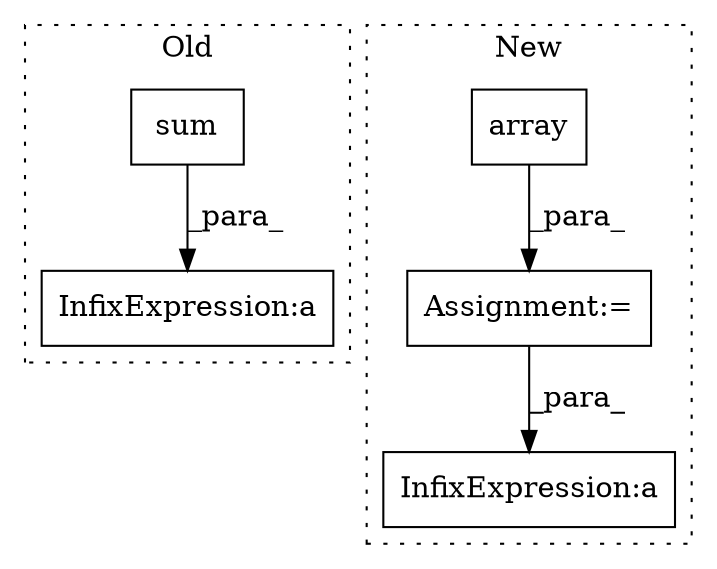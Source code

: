 digraph G {
subgraph cluster0 {
1 [label="sum" a="32" s="2629" l="5" shape="box"];
4 [label="InfixExpression:a" a="27" s="2635" l="3" shape="box"];
label = "Old";
style="dotted";
}
subgraph cluster1 {
2 [label="array" a="32" s="2445,2486" l="6,1" shape="box"];
3 [label="Assignment:=" a="7" s="2438" l="1" shape="box"];
5 [label="InfixExpression:a" a="27" s="2515" l="3" shape="box"];
label = "New";
style="dotted";
}
1 -> 4 [label="_para_"];
2 -> 3 [label="_para_"];
3 -> 5 [label="_para_"];
}
